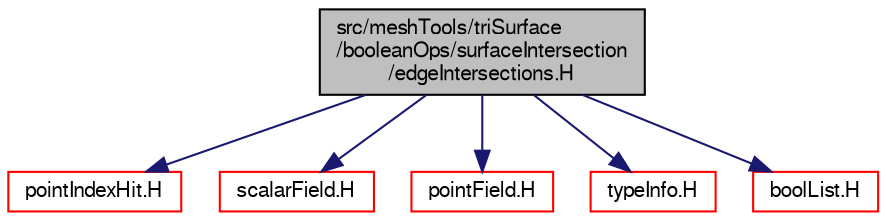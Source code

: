 digraph "src/meshTools/triSurface/booleanOps/surfaceIntersection/edgeIntersections.H"
{
  bgcolor="transparent";
  edge [fontname="FreeSans",fontsize="10",labelfontname="FreeSans",labelfontsize="10"];
  node [fontname="FreeSans",fontsize="10",shape=record];
  Node0 [label="src/meshTools/triSurface\l/booleanOps/surfaceIntersection\l/edgeIntersections.H",height=0.2,width=0.4,color="black", fillcolor="grey75", style="filled", fontcolor="black"];
  Node0 -> Node1 [color="midnightblue",fontsize="10",style="solid",fontname="FreeSans"];
  Node1 [label="pointIndexHit.H",height=0.2,width=0.4,color="red",URL="$a12041.html"];
  Node0 -> Node49 [color="midnightblue",fontsize="10",style="solid",fontname="FreeSans"];
  Node49 [label="scalarField.H",height=0.2,width=0.4,color="red",URL="$a09656.html"];
  Node0 -> Node88 [color="midnightblue",fontsize="10",style="solid",fontname="FreeSans"];
  Node88 [label="pointField.H",height=0.2,width=0.4,color="red",URL="$a12062.html"];
  Node0 -> Node109 [color="midnightblue",fontsize="10",style="solid",fontname="FreeSans"];
  Node109 [label="typeInfo.H",height=0.2,width=0.4,color="red",URL="$a09341.html"];
  Node0 -> Node110 [color="midnightblue",fontsize="10",style="solid",fontname="FreeSans"];
  Node110 [label="boolList.H",height=0.2,width=0.4,color="red",URL="$a12152.html"];
}
